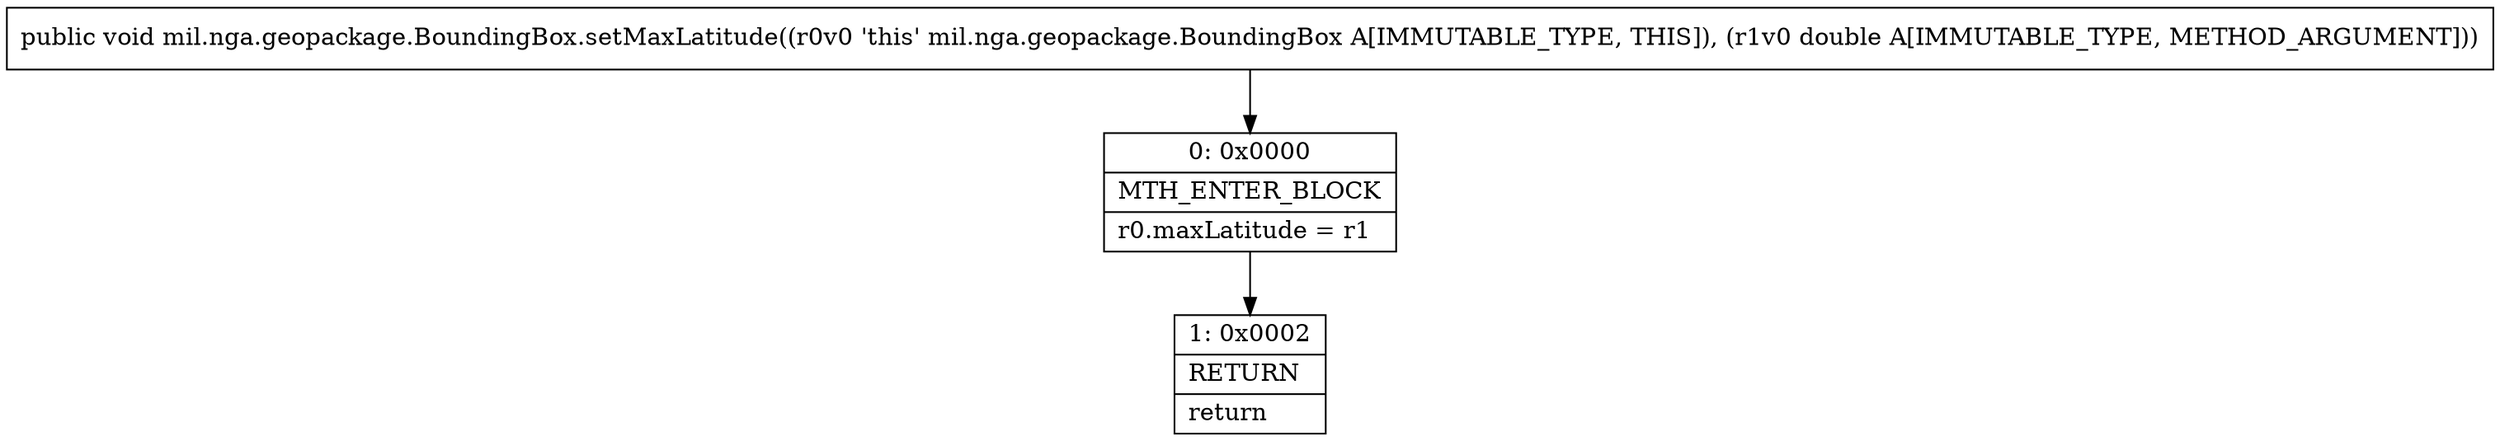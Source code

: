 digraph "CFG formil.nga.geopackage.BoundingBox.setMaxLatitude(D)V" {
Node_0 [shape=record,label="{0\:\ 0x0000|MTH_ENTER_BLOCK\l|r0.maxLatitude = r1\l}"];
Node_1 [shape=record,label="{1\:\ 0x0002|RETURN\l|return\l}"];
MethodNode[shape=record,label="{public void mil.nga.geopackage.BoundingBox.setMaxLatitude((r0v0 'this' mil.nga.geopackage.BoundingBox A[IMMUTABLE_TYPE, THIS]), (r1v0 double A[IMMUTABLE_TYPE, METHOD_ARGUMENT])) }"];
MethodNode -> Node_0;
Node_0 -> Node_1;
}

